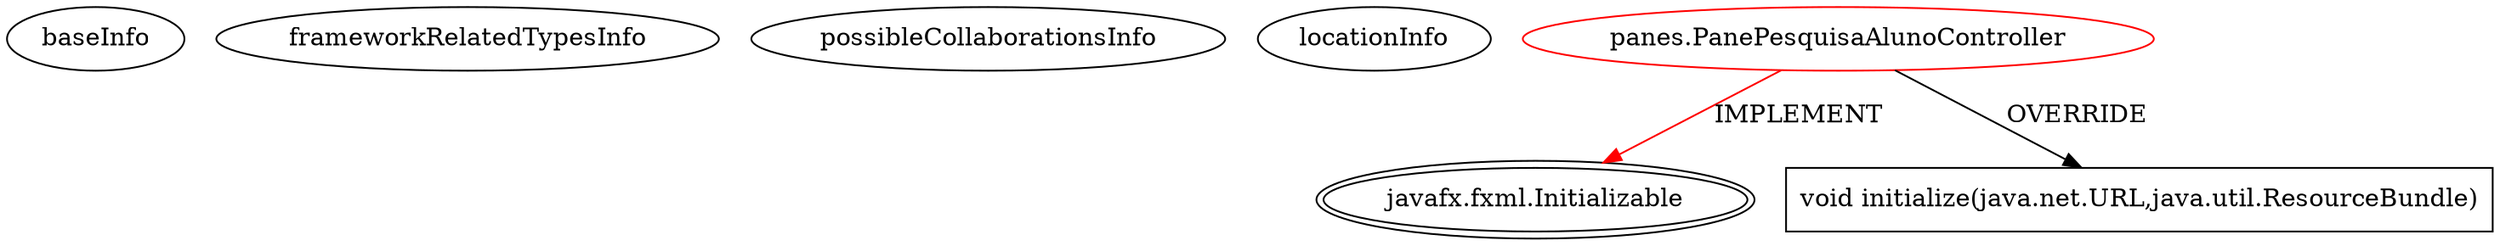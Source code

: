 digraph {
baseInfo[graphId=2455,category="extension_graph",isAnonymous=false,possibleRelation=false]
frameworkRelatedTypesInfo[0="javafx.fxml.Initializable"]
possibleCollaborationsInfo[]
locationInfo[projectName="diegobza-mmq",filePath="/diegobza-mmq/mmq-master/src/panes/PanePesquisaAlunoController.java",contextSignature="PanePesquisaAlunoController",graphId="2455"]
0[label="panes.PanePesquisaAlunoController",vertexType="ROOT_CLIENT_CLASS_DECLARATION",isFrameworkType=false,color=red]
1[label="javafx.fxml.Initializable",vertexType="FRAMEWORK_INTERFACE_TYPE",isFrameworkType=true,peripheries=2]
2[label="void initialize(java.net.URL,java.util.ResourceBundle)",vertexType="OVERRIDING_METHOD_DECLARATION",isFrameworkType=false,shape=box]
0->1[label="IMPLEMENT",color=red]
0->2[label="OVERRIDE"]
}
